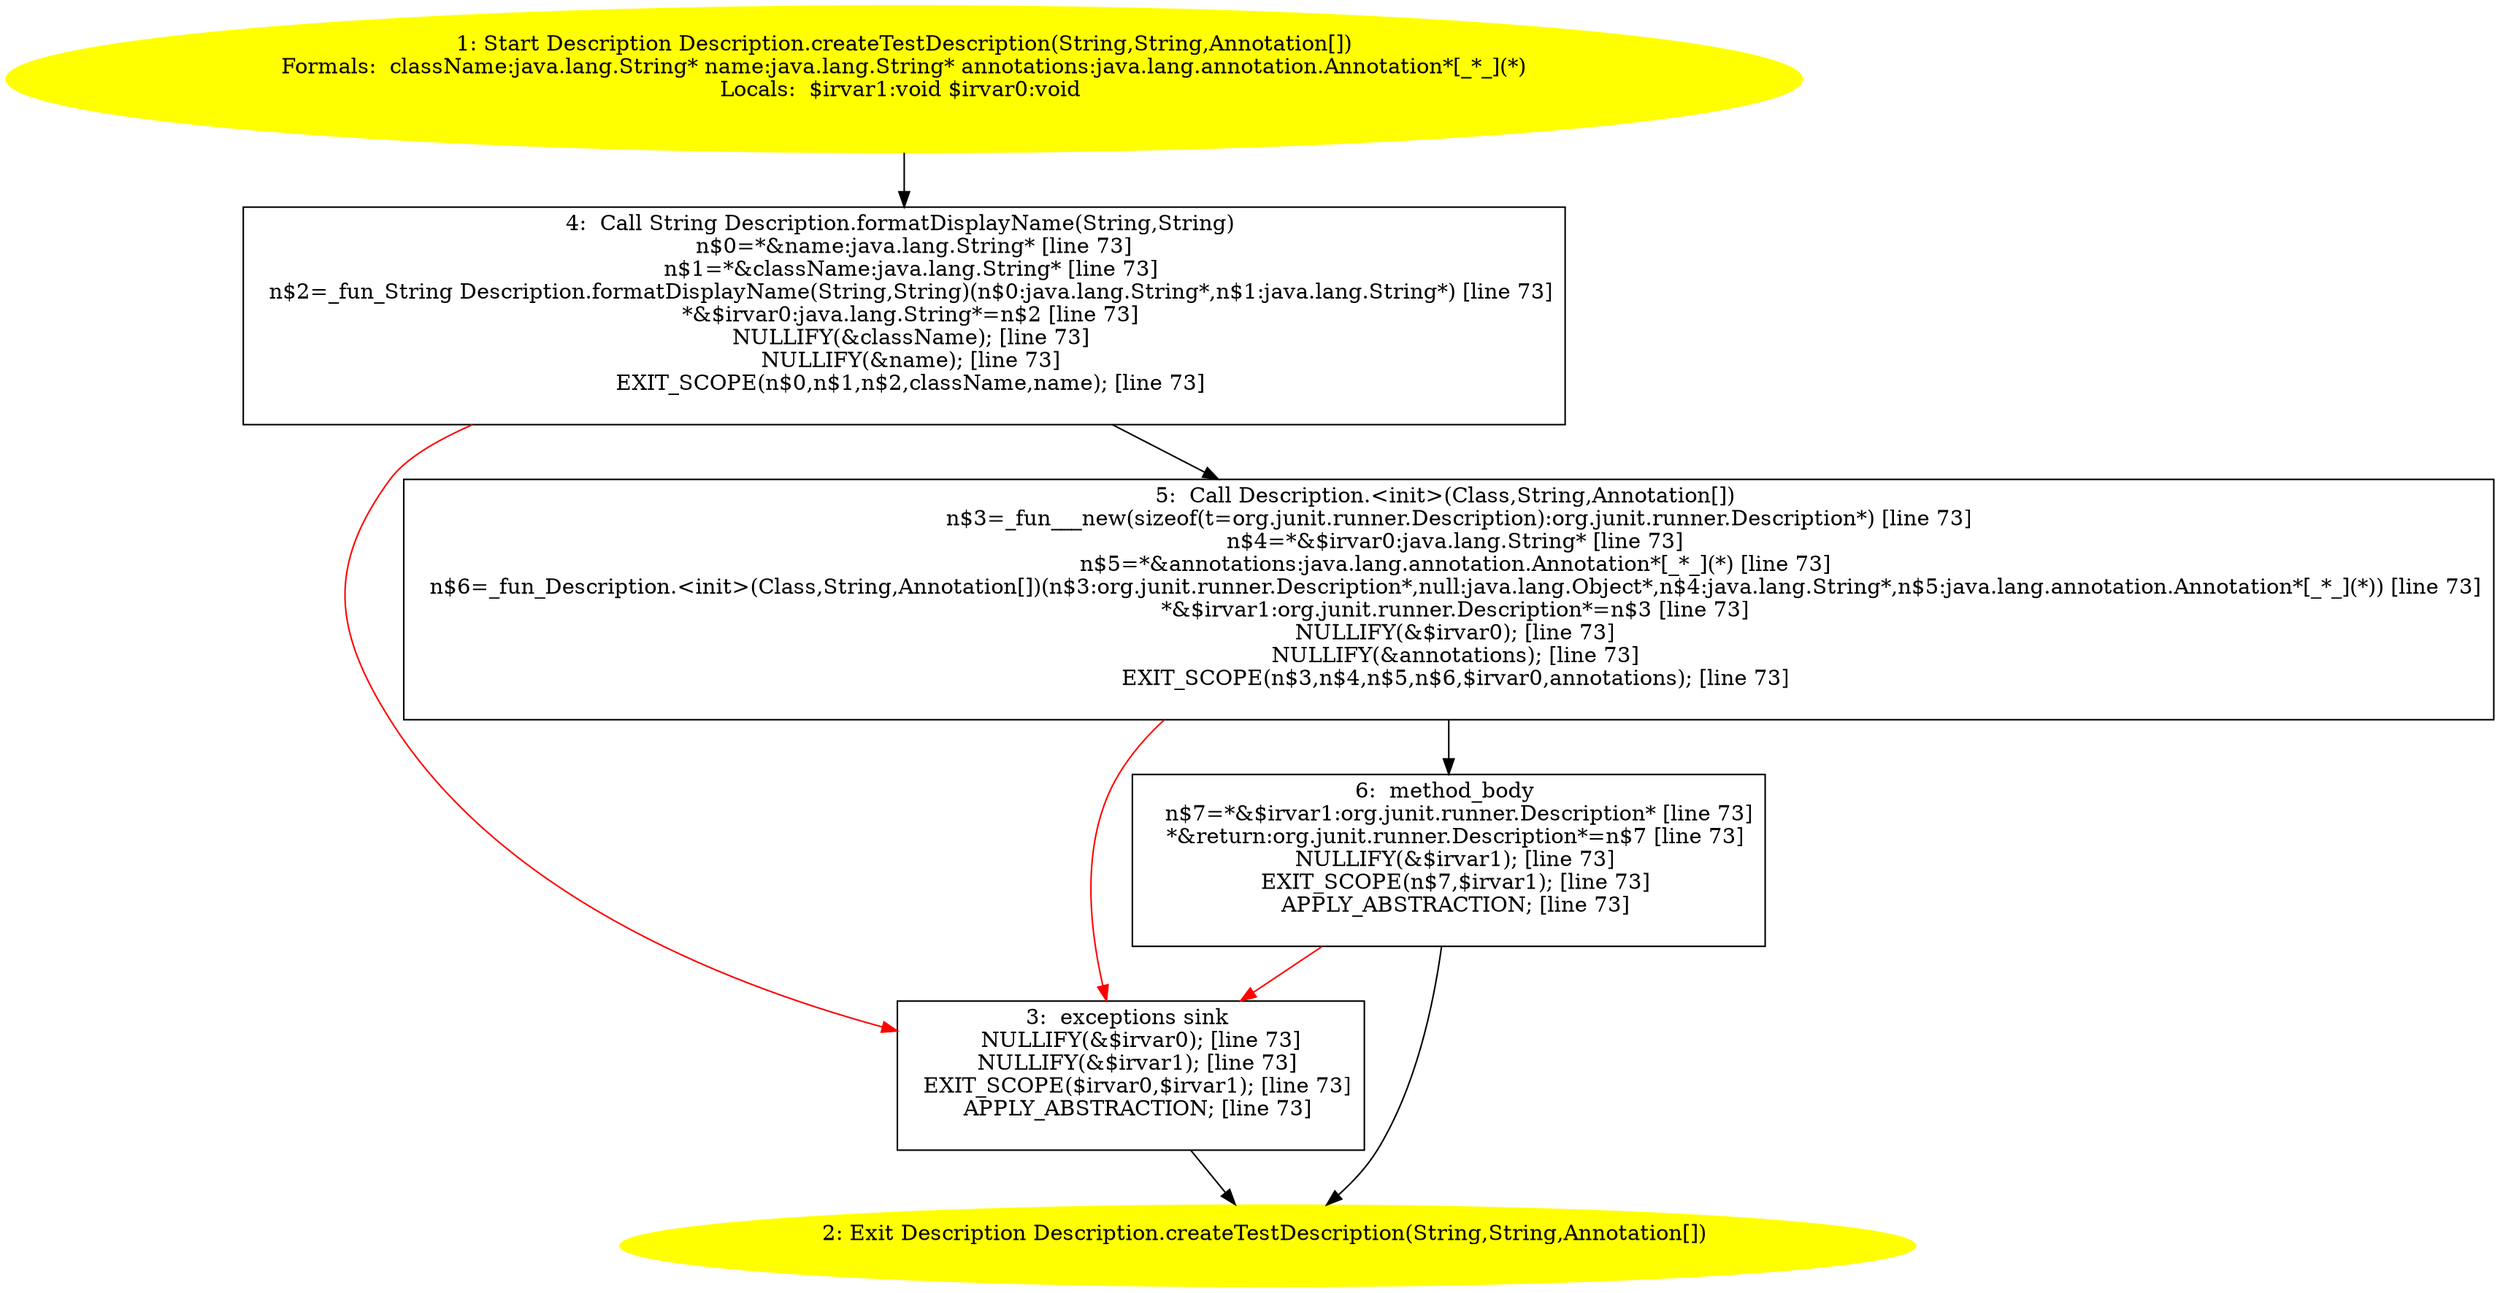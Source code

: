 /* @generated */
digraph cfg {
"org.junit.runner.Description.createTestDescription(java.lang.String,java.lang.String,java.lang.annot.e91225310e578f04df24dcf834deb105_1" [label="1: Start Description Description.createTestDescription(String,String,Annotation[])\nFormals:  className:java.lang.String* name:java.lang.String* annotations:java.lang.annotation.Annotation*[_*_](*)\nLocals:  $irvar1:void $irvar0:void \n  " color=yellow style=filled]
	

	 "org.junit.runner.Description.createTestDescription(java.lang.String,java.lang.String,java.lang.annot.e91225310e578f04df24dcf834deb105_1" -> "org.junit.runner.Description.createTestDescription(java.lang.String,java.lang.String,java.lang.annot.e91225310e578f04df24dcf834deb105_4" ;
"org.junit.runner.Description.createTestDescription(java.lang.String,java.lang.String,java.lang.annot.e91225310e578f04df24dcf834deb105_2" [label="2: Exit Description Description.createTestDescription(String,String,Annotation[]) \n  " color=yellow style=filled]
	

"org.junit.runner.Description.createTestDescription(java.lang.String,java.lang.String,java.lang.annot.e91225310e578f04df24dcf834deb105_3" [label="3:  exceptions sink \n   NULLIFY(&$irvar0); [line 73]\n  NULLIFY(&$irvar1); [line 73]\n  EXIT_SCOPE($irvar0,$irvar1); [line 73]\n  APPLY_ABSTRACTION; [line 73]\n " shape="box"]
	

	 "org.junit.runner.Description.createTestDescription(java.lang.String,java.lang.String,java.lang.annot.e91225310e578f04df24dcf834deb105_3" -> "org.junit.runner.Description.createTestDescription(java.lang.String,java.lang.String,java.lang.annot.e91225310e578f04df24dcf834deb105_2" ;
"org.junit.runner.Description.createTestDescription(java.lang.String,java.lang.String,java.lang.annot.e91225310e578f04df24dcf834deb105_4" [label="4:  Call String Description.formatDisplayName(String,String) \n   n$0=*&name:java.lang.String* [line 73]\n  n$1=*&className:java.lang.String* [line 73]\n  n$2=_fun_String Description.formatDisplayName(String,String)(n$0:java.lang.String*,n$1:java.lang.String*) [line 73]\n  *&$irvar0:java.lang.String*=n$2 [line 73]\n  NULLIFY(&className); [line 73]\n  NULLIFY(&name); [line 73]\n  EXIT_SCOPE(n$0,n$1,n$2,className,name); [line 73]\n " shape="box"]
	

	 "org.junit.runner.Description.createTestDescription(java.lang.String,java.lang.String,java.lang.annot.e91225310e578f04df24dcf834deb105_4" -> "org.junit.runner.Description.createTestDescription(java.lang.String,java.lang.String,java.lang.annot.e91225310e578f04df24dcf834deb105_5" ;
	 "org.junit.runner.Description.createTestDescription(java.lang.String,java.lang.String,java.lang.annot.e91225310e578f04df24dcf834deb105_4" -> "org.junit.runner.Description.createTestDescription(java.lang.String,java.lang.String,java.lang.annot.e91225310e578f04df24dcf834deb105_3" [color="red" ];
"org.junit.runner.Description.createTestDescription(java.lang.String,java.lang.String,java.lang.annot.e91225310e578f04df24dcf834deb105_5" [label="5:  Call Description.<init>(Class,String,Annotation[]) \n   n$3=_fun___new(sizeof(t=org.junit.runner.Description):org.junit.runner.Description*) [line 73]\n  n$4=*&$irvar0:java.lang.String* [line 73]\n  n$5=*&annotations:java.lang.annotation.Annotation*[_*_](*) [line 73]\n  n$6=_fun_Description.<init>(Class,String,Annotation[])(n$3:org.junit.runner.Description*,null:java.lang.Object*,n$4:java.lang.String*,n$5:java.lang.annotation.Annotation*[_*_](*)) [line 73]\n  *&$irvar1:org.junit.runner.Description*=n$3 [line 73]\n  NULLIFY(&$irvar0); [line 73]\n  NULLIFY(&annotations); [line 73]\n  EXIT_SCOPE(n$3,n$4,n$5,n$6,$irvar0,annotations); [line 73]\n " shape="box"]
	

	 "org.junit.runner.Description.createTestDescription(java.lang.String,java.lang.String,java.lang.annot.e91225310e578f04df24dcf834deb105_5" -> "org.junit.runner.Description.createTestDescription(java.lang.String,java.lang.String,java.lang.annot.e91225310e578f04df24dcf834deb105_6" ;
	 "org.junit.runner.Description.createTestDescription(java.lang.String,java.lang.String,java.lang.annot.e91225310e578f04df24dcf834deb105_5" -> "org.junit.runner.Description.createTestDescription(java.lang.String,java.lang.String,java.lang.annot.e91225310e578f04df24dcf834deb105_3" [color="red" ];
"org.junit.runner.Description.createTestDescription(java.lang.String,java.lang.String,java.lang.annot.e91225310e578f04df24dcf834deb105_6" [label="6:  method_body \n   n$7=*&$irvar1:org.junit.runner.Description* [line 73]\n  *&return:org.junit.runner.Description*=n$7 [line 73]\n  NULLIFY(&$irvar1); [line 73]\n  EXIT_SCOPE(n$7,$irvar1); [line 73]\n  APPLY_ABSTRACTION; [line 73]\n " shape="box"]
	

	 "org.junit.runner.Description.createTestDescription(java.lang.String,java.lang.String,java.lang.annot.e91225310e578f04df24dcf834deb105_6" -> "org.junit.runner.Description.createTestDescription(java.lang.String,java.lang.String,java.lang.annot.e91225310e578f04df24dcf834deb105_2" ;
	 "org.junit.runner.Description.createTestDescription(java.lang.String,java.lang.String,java.lang.annot.e91225310e578f04df24dcf834deb105_6" -> "org.junit.runner.Description.createTestDescription(java.lang.String,java.lang.String,java.lang.annot.e91225310e578f04df24dcf834deb105_3" [color="red" ];
}
